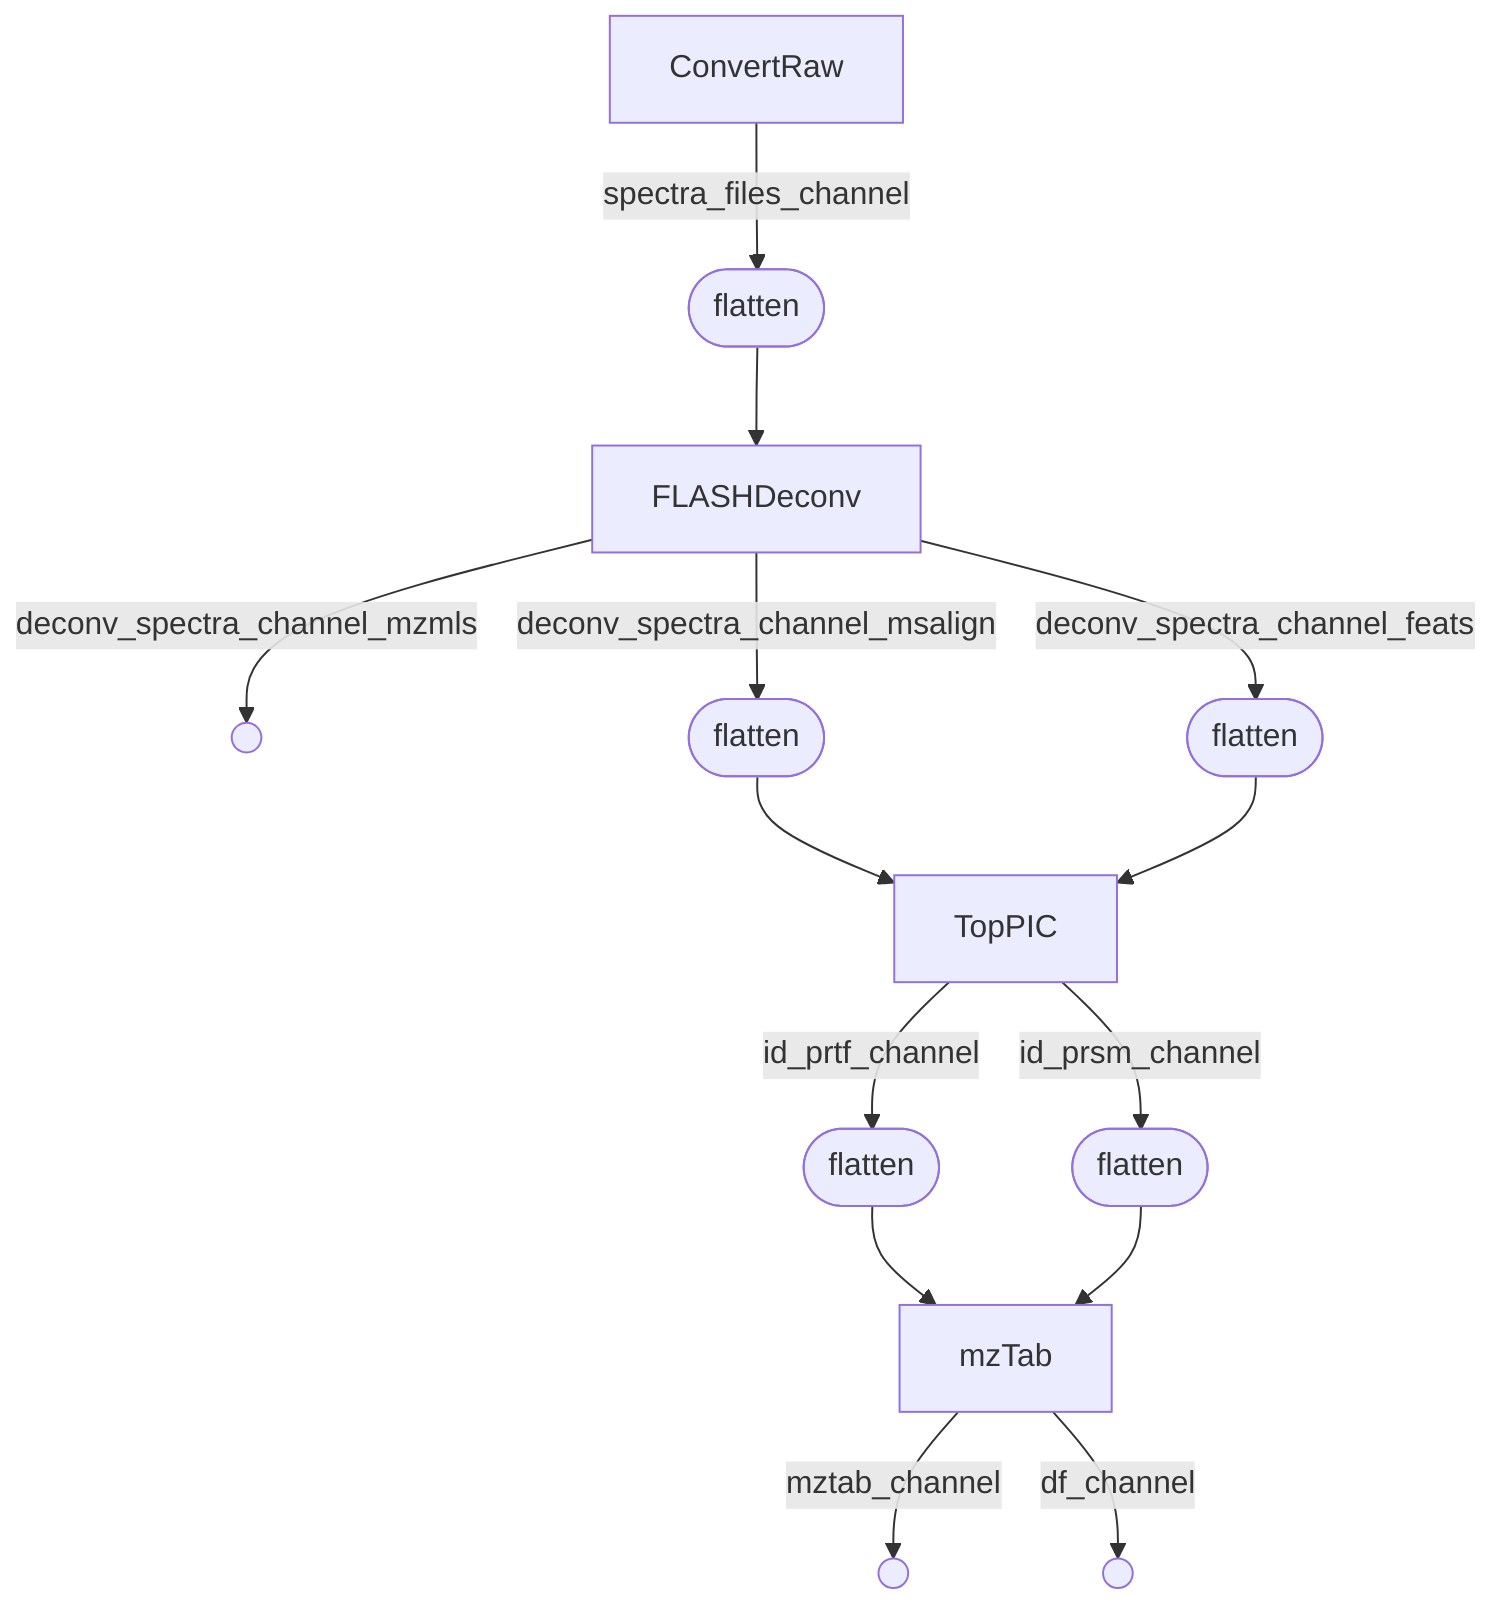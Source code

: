 flowchart TD
    p0[ConvertRaw]
    p1([flatten])
    p2[FLASHDeconv]
    p3(( ))
    p4([flatten])
    p5([flatten])
    p6[TopPIC]
    p7([flatten])
    p8([flatten])
    p9[mzTab]
    p10(( ))
    p11(( ))
    p0 -->|spectra_files_channel| p1
    p1 --> p2
    p2 -->|deconv_spectra_channel_msalign| p4
    p2 -->|deconv_spectra_channel_feats| p5
    p2 -->|deconv_spectra_channel_mzmls| p3
    p4 --> p6
    p5 --> p6
    p6 -->|id_prtf_channel| p7
    p6 -->|id_prsm_channel| p8
    p7 --> p9
    p8 --> p9
    p9 -->|mztab_channel| p11
    p9 -->|df_channel| p10